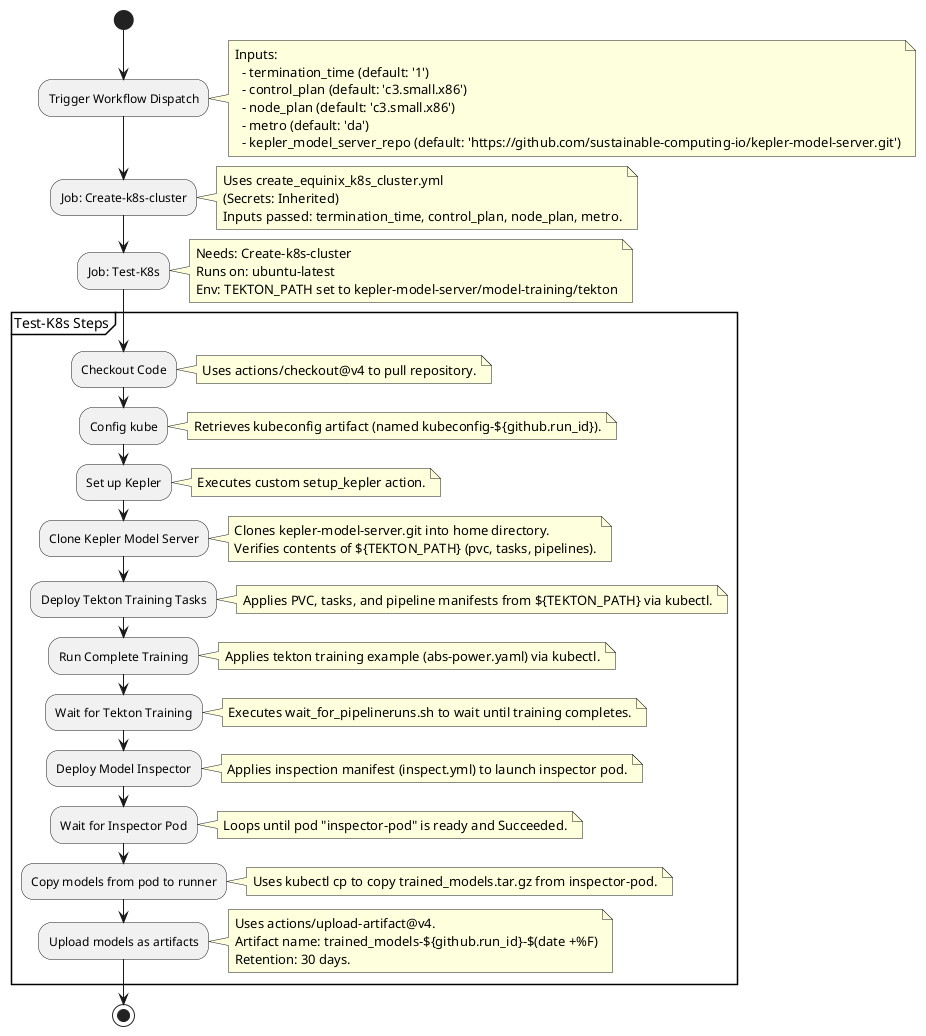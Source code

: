@startuml
!define RECTANGLE class

start

:Trigger Workflow Dispatch;
note right
  Inputs:
    - termination_time (default: '1')
    - control_plan (default: 'c3.small.x86')
    - node_plan (default: 'c3.small.x86')
    - metro (default: 'da')
    - kepler_model_server_repo (default: 'https://github.com/sustainable-computing-io/kepler-model-server.git')
end note

:Job: Create-k8s-cluster;
note right
  Uses create_equinix_k8s_cluster.yml
  (Secrets: Inherited)
  Inputs passed: termination_time, control_plan, node_plan, metro.
end note

:Job: Test-K8s;
note right
  Needs: Create-k8s-cluster
  Runs on: ubuntu-latest
  Env: TEKTON_PATH set to kepler-model-server/model-training/tekton
end note

partition "Test-K8s Steps" {
    :Checkout Code;
    note right
      Uses actions/checkout@v4 to pull repository.
    end note

    :Config kube;
    note right
      Retrieves kubeconfig artifact (named kubeconfig-${github.run_id}).
    end note

    :Set up Kepler;
    note right
      Executes custom setup_kepler action.
    end note

    :Clone Kepler Model Server;
    note right
      Clones kepler-model-server.git into home directory.
      Verifies contents of ${TEKTON_PATH} (pvc, tasks, pipelines).
    end note

    :Deploy Tekton Training Tasks;
    note right
      Applies PVC, tasks, and pipeline manifests from ${TEKTON_PATH} via kubectl.
    end note

    :Run Complete Training;
    note right
      Applies tekton training example (abs-power.yaml) via kubectl.
    end note

    :Wait for Tekton Training;
    note right
      Executes wait_for_pipelineruns.sh to wait until training completes.
    end note

    :Deploy Model Inspector;
    note right
      Applies inspection manifest (inspect.yml) to launch inspector pod.
    end note

    :Wait for Inspector Pod;
    note right
      Loops until pod "inspector-pod" is ready and Succeeded.
    end note

    :Copy models from pod to runner;
    note right
      Uses kubectl cp to copy trained_models.tar.gz from inspector-pod.
    end note

    :Upload models as artifacts;
    note right
      Uses actions/upload-artifact@v4.
      Artifact name: trained_models-${github.run_id}-$(date +%F)
      Retention: 30 days.
    end note
}

stop
@enduml
